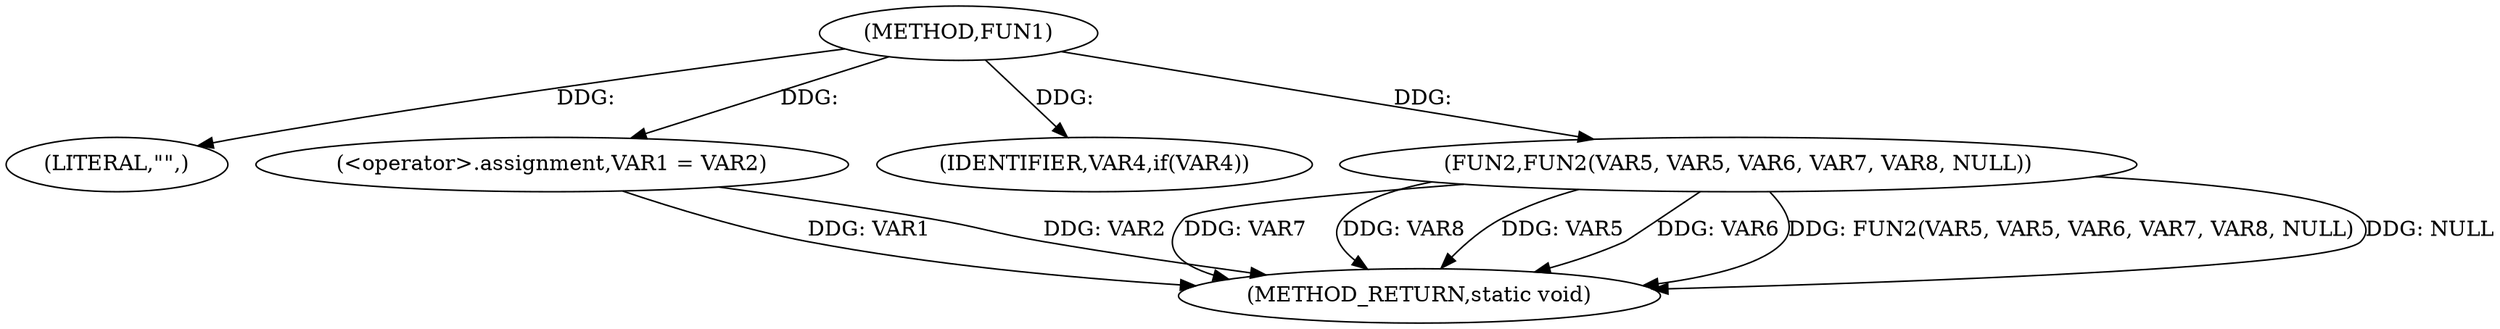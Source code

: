 digraph FUN1 {  
"1000100" [label = "(METHOD,FUN1)" ]
"1000117" [label = "(METHOD_RETURN,static void)" ]
"1000103" [label = "(LITERAL,\"\",)" ]
"1000104" [label = "(<operator>.assignment,VAR1 = VAR2)" ]
"1000108" [label = "(IDENTIFIER,VAR4,if(VAR4))" ]
"1000110" [label = "(FUN2,FUN2(VAR5, VAR5, VAR6, VAR7, VAR8, NULL))" ]
  "1000104" -> "1000117"  [ label = "DDG: VAR1"] 
  "1000110" -> "1000117"  [ label = "DDG: VAR7"] 
  "1000110" -> "1000117"  [ label = "DDG: VAR8"] 
  "1000110" -> "1000117"  [ label = "DDG: VAR5"] 
  "1000104" -> "1000117"  [ label = "DDG: VAR2"] 
  "1000110" -> "1000117"  [ label = "DDG: VAR6"] 
  "1000110" -> "1000117"  [ label = "DDG: FUN2(VAR5, VAR5, VAR6, VAR7, VAR8, NULL)"] 
  "1000110" -> "1000117"  [ label = "DDG: NULL"] 
  "1000100" -> "1000103"  [ label = "DDG: "] 
  "1000100" -> "1000104"  [ label = "DDG: "] 
  "1000100" -> "1000108"  [ label = "DDG: "] 
  "1000100" -> "1000110"  [ label = "DDG: "] 
}
